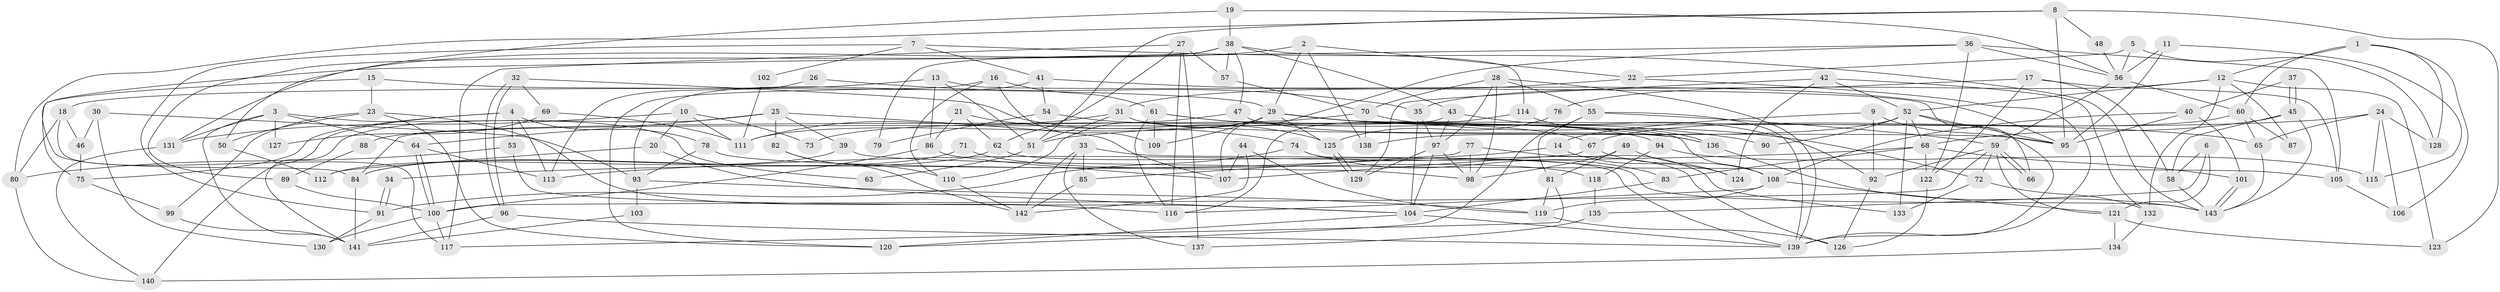 // coarse degree distribution, {6: 0.10638297872340426, 11: 0.010638297872340425, 7: 0.05319148936170213, 5: 0.1276595744680851, 4: 0.22340425531914893, 8: 0.07446808510638298, 3: 0.26595744680851063, 9: 0.031914893617021274, 10: 0.031914893617021274, 2: 0.07446808510638298}
// Generated by graph-tools (version 1.1) at 2025/41/03/06/25 10:41:52]
// undirected, 143 vertices, 286 edges
graph export_dot {
graph [start="1"]
  node [color=gray90,style=filled];
  1;
  2;
  3;
  4;
  5;
  6;
  7;
  8;
  9;
  10;
  11;
  12;
  13;
  14;
  15;
  16;
  17;
  18;
  19;
  20;
  21;
  22;
  23;
  24;
  25;
  26;
  27;
  28;
  29;
  30;
  31;
  32;
  33;
  34;
  35;
  36;
  37;
  38;
  39;
  40;
  41;
  42;
  43;
  44;
  45;
  46;
  47;
  48;
  49;
  50;
  51;
  52;
  53;
  54;
  55;
  56;
  57;
  58;
  59;
  60;
  61;
  62;
  63;
  64;
  65;
  66;
  67;
  68;
  69;
  70;
  71;
  72;
  73;
  74;
  75;
  76;
  77;
  78;
  79;
  80;
  81;
  82;
  83;
  84;
  85;
  86;
  87;
  88;
  89;
  90;
  91;
  92;
  93;
  94;
  95;
  96;
  97;
  98;
  99;
  100;
  101;
  102;
  103;
  104;
  105;
  106;
  107;
  108;
  109;
  110;
  111;
  112;
  113;
  114;
  115;
  116;
  117;
  118;
  119;
  120;
  121;
  122;
  123;
  124;
  125;
  126;
  127;
  128;
  129;
  130;
  131;
  132;
  133;
  134;
  135;
  136;
  137;
  138;
  139;
  140;
  141;
  142;
  143;
  1 -- 60;
  1 -- 12;
  1 -- 106;
  1 -- 128;
  2 -- 22;
  2 -- 29;
  2 -- 131;
  2 -- 138;
  3 -- 131;
  3 -- 64;
  3 -- 63;
  3 -- 127;
  3 -- 141;
  4 -- 53;
  4 -- 113;
  4 -- 75;
  4 -- 78;
  4 -- 140;
  5 -- 56;
  5 -- 22;
  5 -- 128;
  6 -- 121;
  6 -- 58;
  6 -- 135;
  7 -- 91;
  7 -- 143;
  7 -- 41;
  7 -- 102;
  8 -- 51;
  8 -- 95;
  8 -- 48;
  8 -- 80;
  8 -- 123;
  9 -- 95;
  9 -- 92;
  9 -- 14;
  10 -- 20;
  10 -- 131;
  10 -- 73;
  10 -- 111;
  11 -- 56;
  11 -- 95;
  11 -- 115;
  12 -- 132;
  12 -- 52;
  12 -- 76;
  12 -- 87;
  12 -- 123;
  13 -- 18;
  13 -- 51;
  13 -- 66;
  13 -- 86;
  14 -- 124;
  14 -- 34;
  15 -- 75;
  15 -- 23;
  15 -- 29;
  16 -- 61;
  16 -- 110;
  16 -- 109;
  16 -- 120;
  17 -- 122;
  17 -- 35;
  17 -- 58;
  17 -- 105;
  18 -- 117;
  18 -- 80;
  18 -- 46;
  19 -- 38;
  19 -- 56;
  19 -- 50;
  20 -- 104;
  20 -- 112;
  21 -- 74;
  21 -- 62;
  21 -- 86;
  22 -- 31;
  22 -- 139;
  23 -- 116;
  23 -- 120;
  23 -- 50;
  23 -- 99;
  24 -- 65;
  24 -- 128;
  24 -- 51;
  24 -- 106;
  24 -- 115;
  25 -- 107;
  25 -- 141;
  25 -- 39;
  25 -- 64;
  25 -- 82;
  26 -- 113;
  26 -- 35;
  27 -- 57;
  27 -- 117;
  27 -- 62;
  27 -- 116;
  27 -- 137;
  28 -- 139;
  28 -- 55;
  28 -- 70;
  28 -- 97;
  28 -- 98;
  29 -- 65;
  29 -- 90;
  29 -- 108;
  29 -- 109;
  29 -- 110;
  29 -- 111;
  29 -- 125;
  30 -- 93;
  30 -- 46;
  30 -- 130;
  31 -- 111;
  31 -- 95;
  31 -- 51;
  32 -- 96;
  32 -- 96;
  32 -- 125;
  32 -- 69;
  33 -- 143;
  33 -- 142;
  33 -- 85;
  33 -- 137;
  34 -- 91;
  34 -- 91;
  35 -- 104;
  35 -- 97;
  36 -- 107;
  36 -- 105;
  36 -- 56;
  36 -- 84;
  36 -- 122;
  37 -- 45;
  37 -- 45;
  37 -- 40;
  38 -- 43;
  38 -- 114;
  38 -- 47;
  38 -- 57;
  38 -- 79;
  38 -- 89;
  39 -- 105;
  39 -- 112;
  40 -- 95;
  40 -- 108;
  40 -- 101;
  41 -- 93;
  41 -- 54;
  41 -- 95;
  42 -- 129;
  42 -- 52;
  42 -- 124;
  42 -- 132;
  43 -- 97;
  43 -- 84;
  43 -- 92;
  44 -- 142;
  44 -- 119;
  44 -- 107;
  45 -- 143;
  45 -- 58;
  45 -- 68;
  46 -- 75;
  47 -- 136;
  47 -- 73;
  48 -- 56;
  49 -- 81;
  49 -- 98;
  49 -- 124;
  50 -- 112;
  51 -- 63;
  52 -- 139;
  52 -- 68;
  52 -- 90;
  52 -- 95;
  52 -- 133;
  52 -- 138;
  53 -- 104;
  53 -- 80;
  54 -- 67;
  54 -- 79;
  55 -- 139;
  55 -- 59;
  55 -- 81;
  55 -- 120;
  56 -- 59;
  56 -- 60;
  57 -- 70;
  58 -- 143;
  59 -- 66;
  59 -- 66;
  59 -- 100;
  59 -- 72;
  59 -- 92;
  59 -- 121;
  60 -- 67;
  60 -- 65;
  60 -- 87;
  61 -- 116;
  61 -- 109;
  61 -- 94;
  61 -- 136;
  62 -- 84;
  62 -- 139;
  64 -- 100;
  64 -- 100;
  64 -- 113;
  65 -- 143;
  67 -- 108;
  67 -- 107;
  68 -- 101;
  68 -- 83;
  68 -- 113;
  68 -- 122;
  69 -- 111;
  69 -- 127;
  70 -- 138;
  70 -- 72;
  70 -- 88;
  71 -- 84;
  71 -- 118;
  72 -- 132;
  72 -- 133;
  74 -- 126;
  74 -- 91;
  74 -- 83;
  75 -- 99;
  76 -- 125;
  77 -- 98;
  77 -- 133;
  77 -- 85;
  78 -- 98;
  78 -- 93;
  80 -- 140;
  81 -- 119;
  81 -- 117;
  82 -- 142;
  82 -- 110;
  83 -- 104;
  84 -- 141;
  85 -- 142;
  86 -- 100;
  86 -- 107;
  88 -- 89;
  89 -- 100;
  91 -- 130;
  92 -- 126;
  93 -- 119;
  93 -- 103;
  94 -- 115;
  94 -- 118;
  96 -- 139;
  96 -- 141;
  97 -- 104;
  97 -- 98;
  97 -- 129;
  99 -- 141;
  100 -- 117;
  100 -- 130;
  101 -- 143;
  101 -- 143;
  102 -- 111;
  103 -- 141;
  104 -- 120;
  104 -- 139;
  105 -- 106;
  108 -- 121;
  108 -- 116;
  108 -- 119;
  110 -- 142;
  114 -- 136;
  114 -- 116;
  118 -- 135;
  119 -- 126;
  121 -- 123;
  121 -- 134;
  122 -- 126;
  125 -- 129;
  125 -- 129;
  131 -- 140;
  132 -- 134;
  134 -- 140;
  135 -- 137;
  136 -- 143;
}
